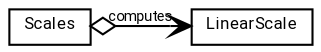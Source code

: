 #!/usr/local/bin/dot
#
# Class diagram 
# Generated by UMLGraph version R5_7_2-60-g0e99a6 (http://www.spinellis.gr/umlgraph/)
#

digraph G {
	graph [fontnames="svg"]
	edge [fontname="Roboto",fontsize=7,labelfontname="Roboto",labelfontsize=7,color="black"];
	node [fontname="Roboto",fontcolor="black",fontsize=8,shape=plaintext,margin=0,width=0,height=0];
	nodesep=0.15;
	ranksep=0.25;
	rankdir=LR;
	// de.lmu.ifi.dbs.elki.math.scales.Scales
	c449141 [label=<<table title="de.lmu.ifi.dbs.elki.math.scales.Scales" border="0" cellborder="1" cellspacing="0" cellpadding="2" href="Scales.html" target="_parent">
		<tr><td><table border="0" cellspacing="0" cellpadding="1">
		<tr><td align="center" balign="center"> <font face="Roboto">Scales</font> </td></tr>
		</table></td></tr>
		</table>>, URL="Scales.html"];
	// de.lmu.ifi.dbs.elki.math.scales.LinearScale
	c449142 [label=<<table title="de.lmu.ifi.dbs.elki.math.scales.LinearScale" border="0" cellborder="1" cellspacing="0" cellpadding="2" href="LinearScale.html" target="_parent">
		<tr><td><table border="0" cellspacing="0" cellpadding="1">
		<tr><td align="center" balign="center"> <font face="Roboto">LinearScale</font> </td></tr>
		</table></td></tr>
		</table>>, URL="LinearScale.html"];
	// de.lmu.ifi.dbs.elki.math.scales.Scales navhas de.lmu.ifi.dbs.elki.math.scales.LinearScale
	c449141 -> c449142 [arrowhead=open,arrowtail=ediamond,dir=both,weight=3,label="computes"];
}

